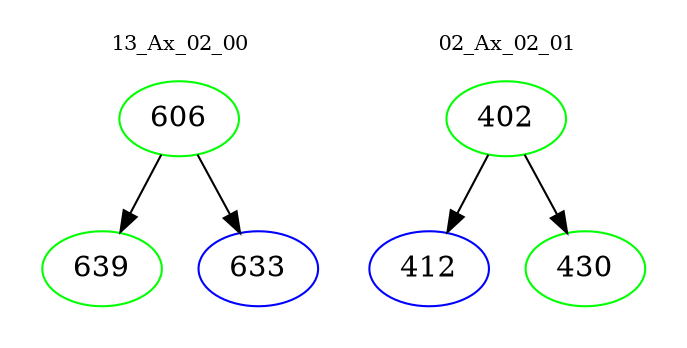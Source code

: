 digraph{
subgraph cluster_0 {
color = white
label = "13_Ax_02_00";
fontsize=10;
T0_606 [label="606", color="green"]
T0_606 -> T0_639 [color="black"]
T0_639 [label="639", color="green"]
T0_606 -> T0_633 [color="black"]
T0_633 [label="633", color="blue"]
}
subgraph cluster_1 {
color = white
label = "02_Ax_02_01";
fontsize=10;
T1_402 [label="402", color="green"]
T1_402 -> T1_412 [color="black"]
T1_412 [label="412", color="blue"]
T1_402 -> T1_430 [color="black"]
T1_430 [label="430", color="green"]
}
}
